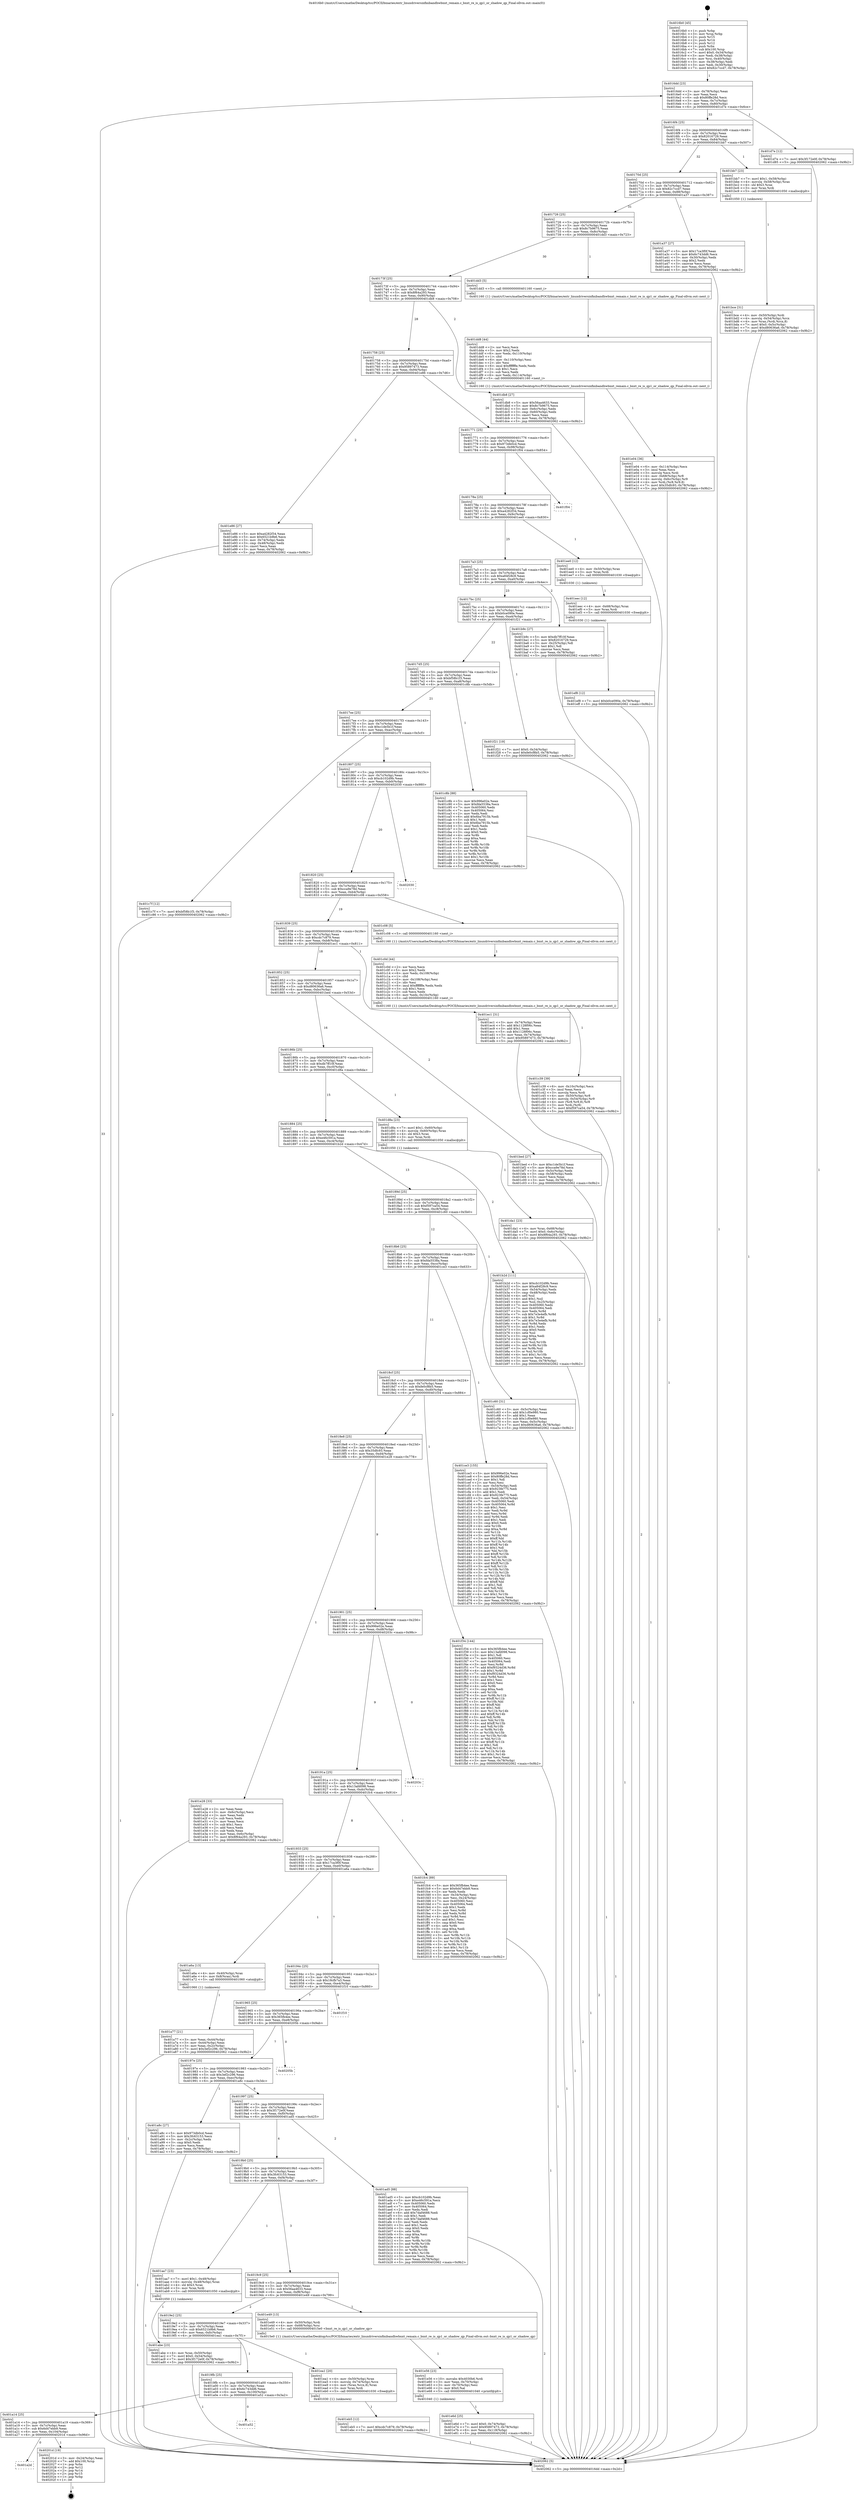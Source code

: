 digraph "0x4016b0" {
  label = "0x4016b0 (/mnt/c/Users/mathe/Desktop/tcc/POCII/binaries/extr_linuxdriversinfinibandhwbnxt_remain.c_bnxt_re_is_qp1_or_shadow_qp_Final-ollvm.out::main(0))"
  labelloc = "t"
  node[shape=record]

  Entry [label="",width=0.3,height=0.3,shape=circle,fillcolor=black,style=filled]
  "0x4016dd" [label="{
     0x4016dd [23]\l
     | [instrs]\l
     &nbsp;&nbsp;0x4016dd \<+3\>: mov -0x78(%rbp),%eax\l
     &nbsp;&nbsp;0x4016e0 \<+2\>: mov %eax,%ecx\l
     &nbsp;&nbsp;0x4016e2 \<+6\>: sub $0x80ffe28d,%ecx\l
     &nbsp;&nbsp;0x4016e8 \<+3\>: mov %eax,-0x7c(%rbp)\l
     &nbsp;&nbsp;0x4016eb \<+3\>: mov %ecx,-0x80(%rbp)\l
     &nbsp;&nbsp;0x4016ee \<+6\>: je 0000000000401d7e \<main+0x6ce\>\l
  }"]
  "0x401d7e" [label="{
     0x401d7e [12]\l
     | [instrs]\l
     &nbsp;&nbsp;0x401d7e \<+7\>: movl $0x3f172e0f,-0x78(%rbp)\l
     &nbsp;&nbsp;0x401d85 \<+5\>: jmp 0000000000402062 \<main+0x9b2\>\l
  }"]
  "0x4016f4" [label="{
     0x4016f4 [25]\l
     | [instrs]\l
     &nbsp;&nbsp;0x4016f4 \<+5\>: jmp 00000000004016f9 \<main+0x49\>\l
     &nbsp;&nbsp;0x4016f9 \<+3\>: mov -0x7c(%rbp),%eax\l
     &nbsp;&nbsp;0x4016fc \<+5\>: sub $0x82016729,%eax\l
     &nbsp;&nbsp;0x401701 \<+6\>: mov %eax,-0x84(%rbp)\l
     &nbsp;&nbsp;0x401707 \<+6\>: je 0000000000401bb7 \<main+0x507\>\l
  }"]
  Exit [label="",width=0.3,height=0.3,shape=circle,fillcolor=black,style=filled,peripheries=2]
  "0x401bb7" [label="{
     0x401bb7 [23]\l
     | [instrs]\l
     &nbsp;&nbsp;0x401bb7 \<+7\>: movl $0x1,-0x58(%rbp)\l
     &nbsp;&nbsp;0x401bbe \<+4\>: movslq -0x58(%rbp),%rax\l
     &nbsp;&nbsp;0x401bc2 \<+4\>: shl $0x3,%rax\l
     &nbsp;&nbsp;0x401bc6 \<+3\>: mov %rax,%rdi\l
     &nbsp;&nbsp;0x401bc9 \<+5\>: call 0000000000401050 \<malloc@plt\>\l
     | [calls]\l
     &nbsp;&nbsp;0x401050 \{1\} (unknown)\l
  }"]
  "0x40170d" [label="{
     0x40170d [25]\l
     | [instrs]\l
     &nbsp;&nbsp;0x40170d \<+5\>: jmp 0000000000401712 \<main+0x62\>\l
     &nbsp;&nbsp;0x401712 \<+3\>: mov -0x7c(%rbp),%eax\l
     &nbsp;&nbsp;0x401715 \<+5\>: sub $0x82c7ccd7,%eax\l
     &nbsp;&nbsp;0x40171a \<+6\>: mov %eax,-0x88(%rbp)\l
     &nbsp;&nbsp;0x401720 \<+6\>: je 0000000000401a37 \<main+0x387\>\l
  }"]
  "0x401a2d" [label="{
     0x401a2d\l
  }", style=dashed]
  "0x401a37" [label="{
     0x401a37 [27]\l
     | [instrs]\l
     &nbsp;&nbsp;0x401a37 \<+5\>: mov $0x17ca3f0f,%eax\l
     &nbsp;&nbsp;0x401a3c \<+5\>: mov $0x6c743dd6,%ecx\l
     &nbsp;&nbsp;0x401a41 \<+3\>: mov -0x30(%rbp),%edx\l
     &nbsp;&nbsp;0x401a44 \<+3\>: cmp $0x2,%edx\l
     &nbsp;&nbsp;0x401a47 \<+3\>: cmovne %ecx,%eax\l
     &nbsp;&nbsp;0x401a4a \<+3\>: mov %eax,-0x78(%rbp)\l
     &nbsp;&nbsp;0x401a4d \<+5\>: jmp 0000000000402062 \<main+0x9b2\>\l
  }"]
  "0x401726" [label="{
     0x401726 [25]\l
     | [instrs]\l
     &nbsp;&nbsp;0x401726 \<+5\>: jmp 000000000040172b \<main+0x7b\>\l
     &nbsp;&nbsp;0x40172b \<+3\>: mov -0x7c(%rbp),%eax\l
     &nbsp;&nbsp;0x40172e \<+5\>: sub $0x8c7b9675,%eax\l
     &nbsp;&nbsp;0x401733 \<+6\>: mov %eax,-0x8c(%rbp)\l
     &nbsp;&nbsp;0x401739 \<+6\>: je 0000000000401dd3 \<main+0x723\>\l
  }"]
  "0x402062" [label="{
     0x402062 [5]\l
     | [instrs]\l
     &nbsp;&nbsp;0x402062 \<+5\>: jmp 00000000004016dd \<main+0x2d\>\l
  }"]
  "0x4016b0" [label="{
     0x4016b0 [45]\l
     | [instrs]\l
     &nbsp;&nbsp;0x4016b0 \<+1\>: push %rbp\l
     &nbsp;&nbsp;0x4016b1 \<+3\>: mov %rsp,%rbp\l
     &nbsp;&nbsp;0x4016b4 \<+2\>: push %r15\l
     &nbsp;&nbsp;0x4016b6 \<+2\>: push %r14\l
     &nbsp;&nbsp;0x4016b8 \<+2\>: push %r12\l
     &nbsp;&nbsp;0x4016ba \<+1\>: push %rbx\l
     &nbsp;&nbsp;0x4016bb \<+7\>: sub $0x100,%rsp\l
     &nbsp;&nbsp;0x4016c2 \<+7\>: movl $0x0,-0x34(%rbp)\l
     &nbsp;&nbsp;0x4016c9 \<+3\>: mov %edi,-0x38(%rbp)\l
     &nbsp;&nbsp;0x4016cc \<+4\>: mov %rsi,-0x40(%rbp)\l
     &nbsp;&nbsp;0x4016d0 \<+3\>: mov -0x38(%rbp),%edi\l
     &nbsp;&nbsp;0x4016d3 \<+3\>: mov %edi,-0x30(%rbp)\l
     &nbsp;&nbsp;0x4016d6 \<+7\>: movl $0x82c7ccd7,-0x78(%rbp)\l
  }"]
  "0x40201d" [label="{
     0x40201d [19]\l
     | [instrs]\l
     &nbsp;&nbsp;0x40201d \<+3\>: mov -0x24(%rbp),%eax\l
     &nbsp;&nbsp;0x402020 \<+7\>: add $0x100,%rsp\l
     &nbsp;&nbsp;0x402027 \<+1\>: pop %rbx\l
     &nbsp;&nbsp;0x402028 \<+2\>: pop %r12\l
     &nbsp;&nbsp;0x40202a \<+2\>: pop %r14\l
     &nbsp;&nbsp;0x40202c \<+2\>: pop %r15\l
     &nbsp;&nbsp;0x40202e \<+1\>: pop %rbp\l
     &nbsp;&nbsp;0x40202f \<+1\>: ret\l
  }"]
  "0x401dd3" [label="{
     0x401dd3 [5]\l
     | [instrs]\l
     &nbsp;&nbsp;0x401dd3 \<+5\>: call 0000000000401160 \<next_i\>\l
     | [calls]\l
     &nbsp;&nbsp;0x401160 \{1\} (/mnt/c/Users/mathe/Desktop/tcc/POCII/binaries/extr_linuxdriversinfinibandhwbnxt_remain.c_bnxt_re_is_qp1_or_shadow_qp_Final-ollvm.out::next_i)\l
  }"]
  "0x40173f" [label="{
     0x40173f [25]\l
     | [instrs]\l
     &nbsp;&nbsp;0x40173f \<+5\>: jmp 0000000000401744 \<main+0x94\>\l
     &nbsp;&nbsp;0x401744 \<+3\>: mov -0x7c(%rbp),%eax\l
     &nbsp;&nbsp;0x401747 \<+5\>: sub $0x8f64a293,%eax\l
     &nbsp;&nbsp;0x40174c \<+6\>: mov %eax,-0x90(%rbp)\l
     &nbsp;&nbsp;0x401752 \<+6\>: je 0000000000401db8 \<main+0x708\>\l
  }"]
  "0x401a14" [label="{
     0x401a14 [25]\l
     | [instrs]\l
     &nbsp;&nbsp;0x401a14 \<+5\>: jmp 0000000000401a19 \<main+0x369\>\l
     &nbsp;&nbsp;0x401a19 \<+3\>: mov -0x7c(%rbp),%eax\l
     &nbsp;&nbsp;0x401a1c \<+5\>: sub $0x6d47ebb9,%eax\l
     &nbsp;&nbsp;0x401a21 \<+6\>: mov %eax,-0x104(%rbp)\l
     &nbsp;&nbsp;0x401a27 \<+6\>: je 000000000040201d \<main+0x96d\>\l
  }"]
  "0x401db8" [label="{
     0x401db8 [27]\l
     | [instrs]\l
     &nbsp;&nbsp;0x401db8 \<+5\>: mov $0x56aa4633,%eax\l
     &nbsp;&nbsp;0x401dbd \<+5\>: mov $0x8c7b9675,%ecx\l
     &nbsp;&nbsp;0x401dc2 \<+3\>: mov -0x6c(%rbp),%edx\l
     &nbsp;&nbsp;0x401dc5 \<+3\>: cmp -0x60(%rbp),%edx\l
     &nbsp;&nbsp;0x401dc8 \<+3\>: cmovl %ecx,%eax\l
     &nbsp;&nbsp;0x401dcb \<+3\>: mov %eax,-0x78(%rbp)\l
     &nbsp;&nbsp;0x401dce \<+5\>: jmp 0000000000402062 \<main+0x9b2\>\l
  }"]
  "0x401758" [label="{
     0x401758 [25]\l
     | [instrs]\l
     &nbsp;&nbsp;0x401758 \<+5\>: jmp 000000000040175d \<main+0xad\>\l
     &nbsp;&nbsp;0x40175d \<+3\>: mov -0x7c(%rbp),%eax\l
     &nbsp;&nbsp;0x401760 \<+5\>: sub $0x95897473,%eax\l
     &nbsp;&nbsp;0x401765 \<+6\>: mov %eax,-0x94(%rbp)\l
     &nbsp;&nbsp;0x40176b \<+6\>: je 0000000000401e86 \<main+0x7d6\>\l
  }"]
  "0x401a52" [label="{
     0x401a52\l
  }", style=dashed]
  "0x401e86" [label="{
     0x401e86 [27]\l
     | [instrs]\l
     &nbsp;&nbsp;0x401e86 \<+5\>: mov $0xa4282f34,%eax\l
     &nbsp;&nbsp;0x401e8b \<+5\>: mov $0x6521b9b6,%ecx\l
     &nbsp;&nbsp;0x401e90 \<+3\>: mov -0x74(%rbp),%edx\l
     &nbsp;&nbsp;0x401e93 \<+3\>: cmp -0x48(%rbp),%edx\l
     &nbsp;&nbsp;0x401e96 \<+3\>: cmovl %ecx,%eax\l
     &nbsp;&nbsp;0x401e99 \<+3\>: mov %eax,-0x78(%rbp)\l
     &nbsp;&nbsp;0x401e9c \<+5\>: jmp 0000000000402062 \<main+0x9b2\>\l
  }"]
  "0x401771" [label="{
     0x401771 [25]\l
     | [instrs]\l
     &nbsp;&nbsp;0x401771 \<+5\>: jmp 0000000000401776 \<main+0xc6\>\l
     &nbsp;&nbsp;0x401776 \<+3\>: mov -0x7c(%rbp),%eax\l
     &nbsp;&nbsp;0x401779 \<+5\>: sub $0x973db0cd,%eax\l
     &nbsp;&nbsp;0x40177e \<+6\>: mov %eax,-0x98(%rbp)\l
     &nbsp;&nbsp;0x401784 \<+6\>: je 0000000000401f04 \<main+0x854\>\l
  }"]
  "0x401ef8" [label="{
     0x401ef8 [12]\l
     | [instrs]\l
     &nbsp;&nbsp;0x401ef8 \<+7\>: movl $0xb0ce090e,-0x78(%rbp)\l
     &nbsp;&nbsp;0x401eff \<+5\>: jmp 0000000000402062 \<main+0x9b2\>\l
  }"]
  "0x401f04" [label="{
     0x401f04\l
  }", style=dashed]
  "0x40178a" [label="{
     0x40178a [25]\l
     | [instrs]\l
     &nbsp;&nbsp;0x40178a \<+5\>: jmp 000000000040178f \<main+0xdf\>\l
     &nbsp;&nbsp;0x40178f \<+3\>: mov -0x7c(%rbp),%eax\l
     &nbsp;&nbsp;0x401792 \<+5\>: sub $0xa4282f34,%eax\l
     &nbsp;&nbsp;0x401797 \<+6\>: mov %eax,-0x9c(%rbp)\l
     &nbsp;&nbsp;0x40179d \<+6\>: je 0000000000401ee0 \<main+0x830\>\l
  }"]
  "0x401eec" [label="{
     0x401eec [12]\l
     | [instrs]\l
     &nbsp;&nbsp;0x401eec \<+4\>: mov -0x68(%rbp),%rax\l
     &nbsp;&nbsp;0x401ef0 \<+3\>: mov %rax,%rdi\l
     &nbsp;&nbsp;0x401ef3 \<+5\>: call 0000000000401030 \<free@plt\>\l
     | [calls]\l
     &nbsp;&nbsp;0x401030 \{1\} (unknown)\l
  }"]
  "0x401ee0" [label="{
     0x401ee0 [12]\l
     | [instrs]\l
     &nbsp;&nbsp;0x401ee0 \<+4\>: mov -0x50(%rbp),%rax\l
     &nbsp;&nbsp;0x401ee4 \<+3\>: mov %rax,%rdi\l
     &nbsp;&nbsp;0x401ee7 \<+5\>: call 0000000000401030 \<free@plt\>\l
     | [calls]\l
     &nbsp;&nbsp;0x401030 \{1\} (unknown)\l
  }"]
  "0x4017a3" [label="{
     0x4017a3 [25]\l
     | [instrs]\l
     &nbsp;&nbsp;0x4017a3 \<+5\>: jmp 00000000004017a8 \<main+0xf8\>\l
     &nbsp;&nbsp;0x4017a8 \<+3\>: mov -0x7c(%rbp),%eax\l
     &nbsp;&nbsp;0x4017ab \<+5\>: sub $0xa84f28c9,%eax\l
     &nbsp;&nbsp;0x4017b0 \<+6\>: mov %eax,-0xa0(%rbp)\l
     &nbsp;&nbsp;0x4017b6 \<+6\>: je 0000000000401b9c \<main+0x4ec\>\l
  }"]
  "0x401eb5" [label="{
     0x401eb5 [12]\l
     | [instrs]\l
     &nbsp;&nbsp;0x401eb5 \<+7\>: movl $0xcdc7c879,-0x78(%rbp)\l
     &nbsp;&nbsp;0x401ebc \<+5\>: jmp 0000000000402062 \<main+0x9b2\>\l
  }"]
  "0x401b9c" [label="{
     0x401b9c [27]\l
     | [instrs]\l
     &nbsp;&nbsp;0x401b9c \<+5\>: mov $0xdb7ff10f,%eax\l
     &nbsp;&nbsp;0x401ba1 \<+5\>: mov $0x82016729,%ecx\l
     &nbsp;&nbsp;0x401ba6 \<+3\>: mov -0x25(%rbp),%dl\l
     &nbsp;&nbsp;0x401ba9 \<+3\>: test $0x1,%dl\l
     &nbsp;&nbsp;0x401bac \<+3\>: cmovne %ecx,%eax\l
     &nbsp;&nbsp;0x401baf \<+3\>: mov %eax,-0x78(%rbp)\l
     &nbsp;&nbsp;0x401bb2 \<+5\>: jmp 0000000000402062 \<main+0x9b2\>\l
  }"]
  "0x4017bc" [label="{
     0x4017bc [25]\l
     | [instrs]\l
     &nbsp;&nbsp;0x4017bc \<+5\>: jmp 00000000004017c1 \<main+0x111\>\l
     &nbsp;&nbsp;0x4017c1 \<+3\>: mov -0x7c(%rbp),%eax\l
     &nbsp;&nbsp;0x4017c4 \<+5\>: sub $0xb0ce090e,%eax\l
     &nbsp;&nbsp;0x4017c9 \<+6\>: mov %eax,-0xa4(%rbp)\l
     &nbsp;&nbsp;0x4017cf \<+6\>: je 0000000000401f21 \<main+0x871\>\l
  }"]
  "0x4019fb" [label="{
     0x4019fb [25]\l
     | [instrs]\l
     &nbsp;&nbsp;0x4019fb \<+5\>: jmp 0000000000401a00 \<main+0x350\>\l
     &nbsp;&nbsp;0x401a00 \<+3\>: mov -0x7c(%rbp),%eax\l
     &nbsp;&nbsp;0x401a03 \<+5\>: sub $0x6c743dd6,%eax\l
     &nbsp;&nbsp;0x401a08 \<+6\>: mov %eax,-0x100(%rbp)\l
     &nbsp;&nbsp;0x401a0e \<+6\>: je 0000000000401a52 \<main+0x3a2\>\l
  }"]
  "0x401f21" [label="{
     0x401f21 [19]\l
     | [instrs]\l
     &nbsp;&nbsp;0x401f21 \<+7\>: movl $0x0,-0x34(%rbp)\l
     &nbsp;&nbsp;0x401f28 \<+7\>: movl $0xfe0cf8b5,-0x78(%rbp)\l
     &nbsp;&nbsp;0x401f2f \<+5\>: jmp 0000000000402062 \<main+0x9b2\>\l
  }"]
  "0x4017d5" [label="{
     0x4017d5 [25]\l
     | [instrs]\l
     &nbsp;&nbsp;0x4017d5 \<+5\>: jmp 00000000004017da \<main+0x12a\>\l
     &nbsp;&nbsp;0x4017da \<+3\>: mov -0x7c(%rbp),%eax\l
     &nbsp;&nbsp;0x4017dd \<+5\>: sub $0xbf58b1f3,%eax\l
     &nbsp;&nbsp;0x4017e2 \<+6\>: mov %eax,-0xa8(%rbp)\l
     &nbsp;&nbsp;0x4017e8 \<+6\>: je 0000000000401c8b \<main+0x5db\>\l
  }"]
  "0x401ea1" [label="{
     0x401ea1 [20]\l
     | [instrs]\l
     &nbsp;&nbsp;0x401ea1 \<+4\>: mov -0x50(%rbp),%rax\l
     &nbsp;&nbsp;0x401ea5 \<+4\>: movslq -0x74(%rbp),%rcx\l
     &nbsp;&nbsp;0x401ea9 \<+4\>: mov (%rax,%rcx,8),%rax\l
     &nbsp;&nbsp;0x401ead \<+3\>: mov %rax,%rdi\l
     &nbsp;&nbsp;0x401eb0 \<+5\>: call 0000000000401030 \<free@plt\>\l
     | [calls]\l
     &nbsp;&nbsp;0x401030 \{1\} (unknown)\l
  }"]
  "0x401c8b" [label="{
     0x401c8b [88]\l
     | [instrs]\l
     &nbsp;&nbsp;0x401c8b \<+5\>: mov $0x996e02e,%eax\l
     &nbsp;&nbsp;0x401c90 \<+5\>: mov $0xfda5538a,%ecx\l
     &nbsp;&nbsp;0x401c95 \<+7\>: mov 0x405060,%edx\l
     &nbsp;&nbsp;0x401c9c \<+7\>: mov 0x405064,%esi\l
     &nbsp;&nbsp;0x401ca3 \<+2\>: mov %edx,%edi\l
     &nbsp;&nbsp;0x401ca5 \<+6\>: add $0x6ba7915b,%edi\l
     &nbsp;&nbsp;0x401cab \<+3\>: sub $0x1,%edi\l
     &nbsp;&nbsp;0x401cae \<+6\>: sub $0x6ba7915b,%edi\l
     &nbsp;&nbsp;0x401cb4 \<+3\>: imul %edi,%edx\l
     &nbsp;&nbsp;0x401cb7 \<+3\>: and $0x1,%edx\l
     &nbsp;&nbsp;0x401cba \<+3\>: cmp $0x0,%edx\l
     &nbsp;&nbsp;0x401cbd \<+4\>: sete %r8b\l
     &nbsp;&nbsp;0x401cc1 \<+3\>: cmp $0xa,%esi\l
     &nbsp;&nbsp;0x401cc4 \<+4\>: setl %r9b\l
     &nbsp;&nbsp;0x401cc8 \<+3\>: mov %r8b,%r10b\l
     &nbsp;&nbsp;0x401ccb \<+3\>: and %r9b,%r10b\l
     &nbsp;&nbsp;0x401cce \<+3\>: xor %r9b,%r8b\l
     &nbsp;&nbsp;0x401cd1 \<+3\>: or %r8b,%r10b\l
     &nbsp;&nbsp;0x401cd4 \<+4\>: test $0x1,%r10b\l
     &nbsp;&nbsp;0x401cd8 \<+3\>: cmovne %ecx,%eax\l
     &nbsp;&nbsp;0x401cdb \<+3\>: mov %eax,-0x78(%rbp)\l
     &nbsp;&nbsp;0x401cde \<+5\>: jmp 0000000000402062 \<main+0x9b2\>\l
  }"]
  "0x4017ee" [label="{
     0x4017ee [25]\l
     | [instrs]\l
     &nbsp;&nbsp;0x4017ee \<+5\>: jmp 00000000004017f3 \<main+0x143\>\l
     &nbsp;&nbsp;0x4017f3 \<+3\>: mov -0x7c(%rbp),%eax\l
     &nbsp;&nbsp;0x4017f6 \<+5\>: sub $0xc1de5b1f,%eax\l
     &nbsp;&nbsp;0x4017fb \<+6\>: mov %eax,-0xac(%rbp)\l
     &nbsp;&nbsp;0x401801 \<+6\>: je 0000000000401c7f \<main+0x5cf\>\l
  }"]
  "0x401e6d" [label="{
     0x401e6d [25]\l
     | [instrs]\l
     &nbsp;&nbsp;0x401e6d \<+7\>: movl $0x0,-0x74(%rbp)\l
     &nbsp;&nbsp;0x401e74 \<+7\>: movl $0x95897473,-0x78(%rbp)\l
     &nbsp;&nbsp;0x401e7b \<+6\>: mov %eax,-0x118(%rbp)\l
     &nbsp;&nbsp;0x401e81 \<+5\>: jmp 0000000000402062 \<main+0x9b2\>\l
  }"]
  "0x401c7f" [label="{
     0x401c7f [12]\l
     | [instrs]\l
     &nbsp;&nbsp;0x401c7f \<+7\>: movl $0xbf58b1f3,-0x78(%rbp)\l
     &nbsp;&nbsp;0x401c86 \<+5\>: jmp 0000000000402062 \<main+0x9b2\>\l
  }"]
  "0x401807" [label="{
     0x401807 [25]\l
     | [instrs]\l
     &nbsp;&nbsp;0x401807 \<+5\>: jmp 000000000040180c \<main+0x15c\>\l
     &nbsp;&nbsp;0x40180c \<+3\>: mov -0x7c(%rbp),%eax\l
     &nbsp;&nbsp;0x40180f \<+5\>: sub $0xcb102d9b,%eax\l
     &nbsp;&nbsp;0x401814 \<+6\>: mov %eax,-0xb0(%rbp)\l
     &nbsp;&nbsp;0x40181a \<+6\>: je 0000000000402030 \<main+0x980\>\l
  }"]
  "0x401e56" [label="{
     0x401e56 [23]\l
     | [instrs]\l
     &nbsp;&nbsp;0x401e56 \<+10\>: movabs $0x4030b6,%rdi\l
     &nbsp;&nbsp;0x401e60 \<+3\>: mov %eax,-0x70(%rbp)\l
     &nbsp;&nbsp;0x401e63 \<+3\>: mov -0x70(%rbp),%esi\l
     &nbsp;&nbsp;0x401e66 \<+2\>: mov $0x0,%al\l
     &nbsp;&nbsp;0x401e68 \<+5\>: call 0000000000401040 \<printf@plt\>\l
     | [calls]\l
     &nbsp;&nbsp;0x401040 \{1\} (unknown)\l
  }"]
  "0x402030" [label="{
     0x402030\l
  }", style=dashed]
  "0x401820" [label="{
     0x401820 [25]\l
     | [instrs]\l
     &nbsp;&nbsp;0x401820 \<+5\>: jmp 0000000000401825 \<main+0x175\>\l
     &nbsp;&nbsp;0x401825 \<+3\>: mov -0x7c(%rbp),%eax\l
     &nbsp;&nbsp;0x401828 \<+5\>: sub $0xcca9e78d,%eax\l
     &nbsp;&nbsp;0x40182d \<+6\>: mov %eax,-0xb4(%rbp)\l
     &nbsp;&nbsp;0x401833 \<+6\>: je 0000000000401c08 \<main+0x558\>\l
  }"]
  "0x4019e2" [label="{
     0x4019e2 [25]\l
     | [instrs]\l
     &nbsp;&nbsp;0x4019e2 \<+5\>: jmp 00000000004019e7 \<main+0x337\>\l
     &nbsp;&nbsp;0x4019e7 \<+3\>: mov -0x7c(%rbp),%eax\l
     &nbsp;&nbsp;0x4019ea \<+5\>: sub $0x6521b9b6,%eax\l
     &nbsp;&nbsp;0x4019ef \<+6\>: mov %eax,-0xfc(%rbp)\l
     &nbsp;&nbsp;0x4019f5 \<+6\>: je 0000000000401ea1 \<main+0x7f1\>\l
  }"]
  "0x401c08" [label="{
     0x401c08 [5]\l
     | [instrs]\l
     &nbsp;&nbsp;0x401c08 \<+5\>: call 0000000000401160 \<next_i\>\l
     | [calls]\l
     &nbsp;&nbsp;0x401160 \{1\} (/mnt/c/Users/mathe/Desktop/tcc/POCII/binaries/extr_linuxdriversinfinibandhwbnxt_remain.c_bnxt_re_is_qp1_or_shadow_qp_Final-ollvm.out::next_i)\l
  }"]
  "0x401839" [label="{
     0x401839 [25]\l
     | [instrs]\l
     &nbsp;&nbsp;0x401839 \<+5\>: jmp 000000000040183e \<main+0x18e\>\l
     &nbsp;&nbsp;0x40183e \<+3\>: mov -0x7c(%rbp),%eax\l
     &nbsp;&nbsp;0x401841 \<+5\>: sub $0xcdc7c879,%eax\l
     &nbsp;&nbsp;0x401846 \<+6\>: mov %eax,-0xb8(%rbp)\l
     &nbsp;&nbsp;0x40184c \<+6\>: je 0000000000401ec1 \<main+0x811\>\l
  }"]
  "0x401e49" [label="{
     0x401e49 [13]\l
     | [instrs]\l
     &nbsp;&nbsp;0x401e49 \<+4\>: mov -0x50(%rbp),%rdi\l
     &nbsp;&nbsp;0x401e4d \<+4\>: mov -0x68(%rbp),%rsi\l
     &nbsp;&nbsp;0x401e51 \<+5\>: call 00000000004015e0 \<bnxt_re_is_qp1_or_shadow_qp\>\l
     | [calls]\l
     &nbsp;&nbsp;0x4015e0 \{1\} (/mnt/c/Users/mathe/Desktop/tcc/POCII/binaries/extr_linuxdriversinfinibandhwbnxt_remain.c_bnxt_re_is_qp1_or_shadow_qp_Final-ollvm.out::bnxt_re_is_qp1_or_shadow_qp)\l
  }"]
  "0x401ec1" [label="{
     0x401ec1 [31]\l
     | [instrs]\l
     &nbsp;&nbsp;0x401ec1 \<+3\>: mov -0x74(%rbp),%eax\l
     &nbsp;&nbsp;0x401ec4 \<+5\>: add $0x1128f06c,%eax\l
     &nbsp;&nbsp;0x401ec9 \<+3\>: add $0x1,%eax\l
     &nbsp;&nbsp;0x401ecc \<+5\>: sub $0x1128f06c,%eax\l
     &nbsp;&nbsp;0x401ed1 \<+3\>: mov %eax,-0x74(%rbp)\l
     &nbsp;&nbsp;0x401ed4 \<+7\>: movl $0x95897473,-0x78(%rbp)\l
     &nbsp;&nbsp;0x401edb \<+5\>: jmp 0000000000402062 \<main+0x9b2\>\l
  }"]
  "0x401852" [label="{
     0x401852 [25]\l
     | [instrs]\l
     &nbsp;&nbsp;0x401852 \<+5\>: jmp 0000000000401857 \<main+0x1a7\>\l
     &nbsp;&nbsp;0x401857 \<+3\>: mov -0x7c(%rbp),%eax\l
     &nbsp;&nbsp;0x40185a \<+5\>: sub $0xd80636a6,%eax\l
     &nbsp;&nbsp;0x40185f \<+6\>: mov %eax,-0xbc(%rbp)\l
     &nbsp;&nbsp;0x401865 \<+6\>: je 0000000000401bed \<main+0x53d\>\l
  }"]
  "0x401e04" [label="{
     0x401e04 [36]\l
     | [instrs]\l
     &nbsp;&nbsp;0x401e04 \<+6\>: mov -0x114(%rbp),%ecx\l
     &nbsp;&nbsp;0x401e0a \<+3\>: imul %eax,%ecx\l
     &nbsp;&nbsp;0x401e0d \<+3\>: movslq %ecx,%rdi\l
     &nbsp;&nbsp;0x401e10 \<+4\>: mov -0x68(%rbp),%r8\l
     &nbsp;&nbsp;0x401e14 \<+4\>: movslq -0x6c(%rbp),%r9\l
     &nbsp;&nbsp;0x401e18 \<+4\>: mov %rdi,(%r8,%r9,8)\l
     &nbsp;&nbsp;0x401e1c \<+7\>: movl $0x35dfc93,-0x78(%rbp)\l
     &nbsp;&nbsp;0x401e23 \<+5\>: jmp 0000000000402062 \<main+0x9b2\>\l
  }"]
  "0x401bed" [label="{
     0x401bed [27]\l
     | [instrs]\l
     &nbsp;&nbsp;0x401bed \<+5\>: mov $0xc1de5b1f,%eax\l
     &nbsp;&nbsp;0x401bf2 \<+5\>: mov $0xcca9e78d,%ecx\l
     &nbsp;&nbsp;0x401bf7 \<+3\>: mov -0x5c(%rbp),%edx\l
     &nbsp;&nbsp;0x401bfa \<+3\>: cmp -0x58(%rbp),%edx\l
     &nbsp;&nbsp;0x401bfd \<+3\>: cmovl %ecx,%eax\l
     &nbsp;&nbsp;0x401c00 \<+3\>: mov %eax,-0x78(%rbp)\l
     &nbsp;&nbsp;0x401c03 \<+5\>: jmp 0000000000402062 \<main+0x9b2\>\l
  }"]
  "0x40186b" [label="{
     0x40186b [25]\l
     | [instrs]\l
     &nbsp;&nbsp;0x40186b \<+5\>: jmp 0000000000401870 \<main+0x1c0\>\l
     &nbsp;&nbsp;0x401870 \<+3\>: mov -0x7c(%rbp),%eax\l
     &nbsp;&nbsp;0x401873 \<+5\>: sub $0xdb7ff10f,%eax\l
     &nbsp;&nbsp;0x401878 \<+6\>: mov %eax,-0xc0(%rbp)\l
     &nbsp;&nbsp;0x40187e \<+6\>: je 0000000000401d8a \<main+0x6da\>\l
  }"]
  "0x401dd8" [label="{
     0x401dd8 [44]\l
     | [instrs]\l
     &nbsp;&nbsp;0x401dd8 \<+2\>: xor %ecx,%ecx\l
     &nbsp;&nbsp;0x401dda \<+5\>: mov $0x2,%edx\l
     &nbsp;&nbsp;0x401ddf \<+6\>: mov %edx,-0x110(%rbp)\l
     &nbsp;&nbsp;0x401de5 \<+1\>: cltd\l
     &nbsp;&nbsp;0x401de6 \<+6\>: mov -0x110(%rbp),%esi\l
     &nbsp;&nbsp;0x401dec \<+2\>: idiv %esi\l
     &nbsp;&nbsp;0x401dee \<+6\>: imul $0xfffffffe,%edx,%edx\l
     &nbsp;&nbsp;0x401df4 \<+3\>: sub $0x1,%ecx\l
     &nbsp;&nbsp;0x401df7 \<+2\>: sub %ecx,%edx\l
     &nbsp;&nbsp;0x401df9 \<+6\>: mov %edx,-0x114(%rbp)\l
     &nbsp;&nbsp;0x401dff \<+5\>: call 0000000000401160 \<next_i\>\l
     | [calls]\l
     &nbsp;&nbsp;0x401160 \{1\} (/mnt/c/Users/mathe/Desktop/tcc/POCII/binaries/extr_linuxdriversinfinibandhwbnxt_remain.c_bnxt_re_is_qp1_or_shadow_qp_Final-ollvm.out::next_i)\l
  }"]
  "0x401d8a" [label="{
     0x401d8a [23]\l
     | [instrs]\l
     &nbsp;&nbsp;0x401d8a \<+7\>: movl $0x1,-0x60(%rbp)\l
     &nbsp;&nbsp;0x401d91 \<+4\>: movslq -0x60(%rbp),%rax\l
     &nbsp;&nbsp;0x401d95 \<+4\>: shl $0x3,%rax\l
     &nbsp;&nbsp;0x401d99 \<+3\>: mov %rax,%rdi\l
     &nbsp;&nbsp;0x401d9c \<+5\>: call 0000000000401050 \<malloc@plt\>\l
     | [calls]\l
     &nbsp;&nbsp;0x401050 \{1\} (unknown)\l
  }"]
  "0x401884" [label="{
     0x401884 [25]\l
     | [instrs]\l
     &nbsp;&nbsp;0x401884 \<+5\>: jmp 0000000000401889 \<main+0x1d9\>\l
     &nbsp;&nbsp;0x401889 \<+3\>: mov -0x7c(%rbp),%eax\l
     &nbsp;&nbsp;0x40188c \<+5\>: sub $0xe46c591a,%eax\l
     &nbsp;&nbsp;0x401891 \<+6\>: mov %eax,-0xc4(%rbp)\l
     &nbsp;&nbsp;0x401897 \<+6\>: je 0000000000401b2d \<main+0x47d\>\l
  }"]
  "0x401da1" [label="{
     0x401da1 [23]\l
     | [instrs]\l
     &nbsp;&nbsp;0x401da1 \<+4\>: mov %rax,-0x68(%rbp)\l
     &nbsp;&nbsp;0x401da5 \<+7\>: movl $0x0,-0x6c(%rbp)\l
     &nbsp;&nbsp;0x401dac \<+7\>: movl $0x8f64a293,-0x78(%rbp)\l
     &nbsp;&nbsp;0x401db3 \<+5\>: jmp 0000000000402062 \<main+0x9b2\>\l
  }"]
  "0x401b2d" [label="{
     0x401b2d [111]\l
     | [instrs]\l
     &nbsp;&nbsp;0x401b2d \<+5\>: mov $0xcb102d9b,%eax\l
     &nbsp;&nbsp;0x401b32 \<+5\>: mov $0xa84f28c9,%ecx\l
     &nbsp;&nbsp;0x401b37 \<+3\>: mov -0x54(%rbp),%edx\l
     &nbsp;&nbsp;0x401b3a \<+3\>: cmp -0x48(%rbp),%edx\l
     &nbsp;&nbsp;0x401b3d \<+4\>: setl %sil\l
     &nbsp;&nbsp;0x401b41 \<+4\>: and $0x1,%sil\l
     &nbsp;&nbsp;0x401b45 \<+4\>: mov %sil,-0x25(%rbp)\l
     &nbsp;&nbsp;0x401b49 \<+7\>: mov 0x405060,%edx\l
     &nbsp;&nbsp;0x401b50 \<+7\>: mov 0x405064,%edi\l
     &nbsp;&nbsp;0x401b57 \<+3\>: mov %edx,%r8d\l
     &nbsp;&nbsp;0x401b5a \<+7\>: sub $0x7e3e4efb,%r8d\l
     &nbsp;&nbsp;0x401b61 \<+4\>: sub $0x1,%r8d\l
     &nbsp;&nbsp;0x401b65 \<+7\>: add $0x7e3e4efb,%r8d\l
     &nbsp;&nbsp;0x401b6c \<+4\>: imul %r8d,%edx\l
     &nbsp;&nbsp;0x401b70 \<+3\>: and $0x1,%edx\l
     &nbsp;&nbsp;0x401b73 \<+3\>: cmp $0x0,%edx\l
     &nbsp;&nbsp;0x401b76 \<+4\>: sete %sil\l
     &nbsp;&nbsp;0x401b7a \<+3\>: cmp $0xa,%edi\l
     &nbsp;&nbsp;0x401b7d \<+4\>: setl %r9b\l
     &nbsp;&nbsp;0x401b81 \<+3\>: mov %sil,%r10b\l
     &nbsp;&nbsp;0x401b84 \<+3\>: and %r9b,%r10b\l
     &nbsp;&nbsp;0x401b87 \<+3\>: xor %r9b,%sil\l
     &nbsp;&nbsp;0x401b8a \<+3\>: or %sil,%r10b\l
     &nbsp;&nbsp;0x401b8d \<+4\>: test $0x1,%r10b\l
     &nbsp;&nbsp;0x401b91 \<+3\>: cmovne %ecx,%eax\l
     &nbsp;&nbsp;0x401b94 \<+3\>: mov %eax,-0x78(%rbp)\l
     &nbsp;&nbsp;0x401b97 \<+5\>: jmp 0000000000402062 \<main+0x9b2\>\l
  }"]
  "0x40189d" [label="{
     0x40189d [25]\l
     | [instrs]\l
     &nbsp;&nbsp;0x40189d \<+5\>: jmp 00000000004018a2 \<main+0x1f2\>\l
     &nbsp;&nbsp;0x4018a2 \<+3\>: mov -0x7c(%rbp),%eax\l
     &nbsp;&nbsp;0x4018a5 \<+5\>: sub $0xf597ca54,%eax\l
     &nbsp;&nbsp;0x4018aa \<+6\>: mov %eax,-0xc8(%rbp)\l
     &nbsp;&nbsp;0x4018b0 \<+6\>: je 0000000000401c60 \<main+0x5b0\>\l
  }"]
  "0x401c39" [label="{
     0x401c39 [39]\l
     | [instrs]\l
     &nbsp;&nbsp;0x401c39 \<+6\>: mov -0x10c(%rbp),%ecx\l
     &nbsp;&nbsp;0x401c3f \<+3\>: imul %eax,%ecx\l
     &nbsp;&nbsp;0x401c42 \<+3\>: movslq %ecx,%rdi\l
     &nbsp;&nbsp;0x401c45 \<+4\>: mov -0x50(%rbp),%r8\l
     &nbsp;&nbsp;0x401c49 \<+4\>: movslq -0x54(%rbp),%r9\l
     &nbsp;&nbsp;0x401c4d \<+4\>: mov (%r8,%r9,8),%r8\l
     &nbsp;&nbsp;0x401c51 \<+3\>: mov %rdi,(%r8)\l
     &nbsp;&nbsp;0x401c54 \<+7\>: movl $0xf597ca54,-0x78(%rbp)\l
     &nbsp;&nbsp;0x401c5b \<+5\>: jmp 0000000000402062 \<main+0x9b2\>\l
  }"]
  "0x401c60" [label="{
     0x401c60 [31]\l
     | [instrs]\l
     &nbsp;&nbsp;0x401c60 \<+3\>: mov -0x5c(%rbp),%eax\l
     &nbsp;&nbsp;0x401c63 \<+5\>: add $0x1cf0e980,%eax\l
     &nbsp;&nbsp;0x401c68 \<+3\>: add $0x1,%eax\l
     &nbsp;&nbsp;0x401c6b \<+5\>: sub $0x1cf0e980,%eax\l
     &nbsp;&nbsp;0x401c70 \<+3\>: mov %eax,-0x5c(%rbp)\l
     &nbsp;&nbsp;0x401c73 \<+7\>: movl $0xd80636a6,-0x78(%rbp)\l
     &nbsp;&nbsp;0x401c7a \<+5\>: jmp 0000000000402062 \<main+0x9b2\>\l
  }"]
  "0x4018b6" [label="{
     0x4018b6 [25]\l
     | [instrs]\l
     &nbsp;&nbsp;0x4018b6 \<+5\>: jmp 00000000004018bb \<main+0x20b\>\l
     &nbsp;&nbsp;0x4018bb \<+3\>: mov -0x7c(%rbp),%eax\l
     &nbsp;&nbsp;0x4018be \<+5\>: sub $0xfda5538a,%eax\l
     &nbsp;&nbsp;0x4018c3 \<+6\>: mov %eax,-0xcc(%rbp)\l
     &nbsp;&nbsp;0x4018c9 \<+6\>: je 0000000000401ce3 \<main+0x633\>\l
  }"]
  "0x401c0d" [label="{
     0x401c0d [44]\l
     | [instrs]\l
     &nbsp;&nbsp;0x401c0d \<+2\>: xor %ecx,%ecx\l
     &nbsp;&nbsp;0x401c0f \<+5\>: mov $0x2,%edx\l
     &nbsp;&nbsp;0x401c14 \<+6\>: mov %edx,-0x108(%rbp)\l
     &nbsp;&nbsp;0x401c1a \<+1\>: cltd\l
     &nbsp;&nbsp;0x401c1b \<+6\>: mov -0x108(%rbp),%esi\l
     &nbsp;&nbsp;0x401c21 \<+2\>: idiv %esi\l
     &nbsp;&nbsp;0x401c23 \<+6\>: imul $0xfffffffe,%edx,%edx\l
     &nbsp;&nbsp;0x401c29 \<+3\>: sub $0x1,%ecx\l
     &nbsp;&nbsp;0x401c2c \<+2\>: sub %ecx,%edx\l
     &nbsp;&nbsp;0x401c2e \<+6\>: mov %edx,-0x10c(%rbp)\l
     &nbsp;&nbsp;0x401c34 \<+5\>: call 0000000000401160 \<next_i\>\l
     | [calls]\l
     &nbsp;&nbsp;0x401160 \{1\} (/mnt/c/Users/mathe/Desktop/tcc/POCII/binaries/extr_linuxdriversinfinibandhwbnxt_remain.c_bnxt_re_is_qp1_or_shadow_qp_Final-ollvm.out::next_i)\l
  }"]
  "0x401ce3" [label="{
     0x401ce3 [155]\l
     | [instrs]\l
     &nbsp;&nbsp;0x401ce3 \<+5\>: mov $0x996e02e,%eax\l
     &nbsp;&nbsp;0x401ce8 \<+5\>: mov $0x80ffe28d,%ecx\l
     &nbsp;&nbsp;0x401ced \<+2\>: mov $0x1,%dl\l
     &nbsp;&nbsp;0x401cef \<+2\>: xor %esi,%esi\l
     &nbsp;&nbsp;0x401cf1 \<+3\>: mov -0x54(%rbp),%edi\l
     &nbsp;&nbsp;0x401cf4 \<+6\>: sub $0x923fe775,%edi\l
     &nbsp;&nbsp;0x401cfa \<+3\>: add $0x1,%edi\l
     &nbsp;&nbsp;0x401cfd \<+6\>: add $0x923fe775,%edi\l
     &nbsp;&nbsp;0x401d03 \<+3\>: mov %edi,-0x54(%rbp)\l
     &nbsp;&nbsp;0x401d06 \<+7\>: mov 0x405060,%edi\l
     &nbsp;&nbsp;0x401d0d \<+8\>: mov 0x405064,%r8d\l
     &nbsp;&nbsp;0x401d15 \<+3\>: sub $0x1,%esi\l
     &nbsp;&nbsp;0x401d18 \<+3\>: mov %edi,%r9d\l
     &nbsp;&nbsp;0x401d1b \<+3\>: add %esi,%r9d\l
     &nbsp;&nbsp;0x401d1e \<+4\>: imul %r9d,%edi\l
     &nbsp;&nbsp;0x401d22 \<+3\>: and $0x1,%edi\l
     &nbsp;&nbsp;0x401d25 \<+3\>: cmp $0x0,%edi\l
     &nbsp;&nbsp;0x401d28 \<+4\>: sete %r10b\l
     &nbsp;&nbsp;0x401d2c \<+4\>: cmp $0xa,%r8d\l
     &nbsp;&nbsp;0x401d30 \<+4\>: setl %r11b\l
     &nbsp;&nbsp;0x401d34 \<+3\>: mov %r10b,%bl\l
     &nbsp;&nbsp;0x401d37 \<+3\>: xor $0xff,%bl\l
     &nbsp;&nbsp;0x401d3a \<+3\>: mov %r11b,%r14b\l
     &nbsp;&nbsp;0x401d3d \<+4\>: xor $0xff,%r14b\l
     &nbsp;&nbsp;0x401d41 \<+3\>: xor $0x1,%dl\l
     &nbsp;&nbsp;0x401d44 \<+3\>: mov %bl,%r15b\l
     &nbsp;&nbsp;0x401d47 \<+4\>: and $0xff,%r15b\l
     &nbsp;&nbsp;0x401d4b \<+3\>: and %dl,%r10b\l
     &nbsp;&nbsp;0x401d4e \<+3\>: mov %r14b,%r12b\l
     &nbsp;&nbsp;0x401d51 \<+4\>: and $0xff,%r12b\l
     &nbsp;&nbsp;0x401d55 \<+3\>: and %dl,%r11b\l
     &nbsp;&nbsp;0x401d58 \<+3\>: or %r10b,%r15b\l
     &nbsp;&nbsp;0x401d5b \<+3\>: or %r11b,%r12b\l
     &nbsp;&nbsp;0x401d5e \<+3\>: xor %r12b,%r15b\l
     &nbsp;&nbsp;0x401d61 \<+3\>: or %r14b,%bl\l
     &nbsp;&nbsp;0x401d64 \<+3\>: xor $0xff,%bl\l
     &nbsp;&nbsp;0x401d67 \<+3\>: or $0x1,%dl\l
     &nbsp;&nbsp;0x401d6a \<+2\>: and %dl,%bl\l
     &nbsp;&nbsp;0x401d6c \<+3\>: or %bl,%r15b\l
     &nbsp;&nbsp;0x401d6f \<+4\>: test $0x1,%r15b\l
     &nbsp;&nbsp;0x401d73 \<+3\>: cmovne %ecx,%eax\l
     &nbsp;&nbsp;0x401d76 \<+3\>: mov %eax,-0x78(%rbp)\l
     &nbsp;&nbsp;0x401d79 \<+5\>: jmp 0000000000402062 \<main+0x9b2\>\l
  }"]
  "0x4018cf" [label="{
     0x4018cf [25]\l
     | [instrs]\l
     &nbsp;&nbsp;0x4018cf \<+5\>: jmp 00000000004018d4 \<main+0x224\>\l
     &nbsp;&nbsp;0x4018d4 \<+3\>: mov -0x7c(%rbp),%eax\l
     &nbsp;&nbsp;0x4018d7 \<+5\>: sub $0xfe0cf8b5,%eax\l
     &nbsp;&nbsp;0x4018dc \<+6\>: mov %eax,-0xd0(%rbp)\l
     &nbsp;&nbsp;0x4018e2 \<+6\>: je 0000000000401f34 \<main+0x884\>\l
  }"]
  "0x401bce" [label="{
     0x401bce [31]\l
     | [instrs]\l
     &nbsp;&nbsp;0x401bce \<+4\>: mov -0x50(%rbp),%rdi\l
     &nbsp;&nbsp;0x401bd2 \<+4\>: movslq -0x54(%rbp),%rcx\l
     &nbsp;&nbsp;0x401bd6 \<+4\>: mov %rax,(%rdi,%rcx,8)\l
     &nbsp;&nbsp;0x401bda \<+7\>: movl $0x0,-0x5c(%rbp)\l
     &nbsp;&nbsp;0x401be1 \<+7\>: movl $0xd80636a6,-0x78(%rbp)\l
     &nbsp;&nbsp;0x401be8 \<+5\>: jmp 0000000000402062 \<main+0x9b2\>\l
  }"]
  "0x401f34" [label="{
     0x401f34 [144]\l
     | [instrs]\l
     &nbsp;&nbsp;0x401f34 \<+5\>: mov $0x365fb4ee,%eax\l
     &nbsp;&nbsp;0x401f39 \<+5\>: mov $0x13afd098,%ecx\l
     &nbsp;&nbsp;0x401f3e \<+2\>: mov $0x1,%dl\l
     &nbsp;&nbsp;0x401f40 \<+7\>: mov 0x405060,%esi\l
     &nbsp;&nbsp;0x401f47 \<+7\>: mov 0x405064,%edi\l
     &nbsp;&nbsp;0x401f4e \<+3\>: mov %esi,%r8d\l
     &nbsp;&nbsp;0x401f51 \<+7\>: add $0xf9324d36,%r8d\l
     &nbsp;&nbsp;0x401f58 \<+4\>: sub $0x1,%r8d\l
     &nbsp;&nbsp;0x401f5c \<+7\>: sub $0xf9324d36,%r8d\l
     &nbsp;&nbsp;0x401f63 \<+4\>: imul %r8d,%esi\l
     &nbsp;&nbsp;0x401f67 \<+3\>: and $0x1,%esi\l
     &nbsp;&nbsp;0x401f6a \<+3\>: cmp $0x0,%esi\l
     &nbsp;&nbsp;0x401f6d \<+4\>: sete %r9b\l
     &nbsp;&nbsp;0x401f71 \<+3\>: cmp $0xa,%edi\l
     &nbsp;&nbsp;0x401f74 \<+4\>: setl %r10b\l
     &nbsp;&nbsp;0x401f78 \<+3\>: mov %r9b,%r11b\l
     &nbsp;&nbsp;0x401f7b \<+4\>: xor $0xff,%r11b\l
     &nbsp;&nbsp;0x401f7f \<+3\>: mov %r10b,%bl\l
     &nbsp;&nbsp;0x401f82 \<+3\>: xor $0xff,%bl\l
     &nbsp;&nbsp;0x401f85 \<+3\>: xor $0x1,%dl\l
     &nbsp;&nbsp;0x401f88 \<+3\>: mov %r11b,%r14b\l
     &nbsp;&nbsp;0x401f8b \<+4\>: and $0xff,%r14b\l
     &nbsp;&nbsp;0x401f8f \<+3\>: and %dl,%r9b\l
     &nbsp;&nbsp;0x401f92 \<+3\>: mov %bl,%r15b\l
     &nbsp;&nbsp;0x401f95 \<+4\>: and $0xff,%r15b\l
     &nbsp;&nbsp;0x401f99 \<+3\>: and %dl,%r10b\l
     &nbsp;&nbsp;0x401f9c \<+3\>: or %r9b,%r14b\l
     &nbsp;&nbsp;0x401f9f \<+3\>: or %r10b,%r15b\l
     &nbsp;&nbsp;0x401fa2 \<+3\>: xor %r15b,%r14b\l
     &nbsp;&nbsp;0x401fa5 \<+3\>: or %bl,%r11b\l
     &nbsp;&nbsp;0x401fa8 \<+4\>: xor $0xff,%r11b\l
     &nbsp;&nbsp;0x401fac \<+3\>: or $0x1,%dl\l
     &nbsp;&nbsp;0x401faf \<+3\>: and %dl,%r11b\l
     &nbsp;&nbsp;0x401fb2 \<+3\>: or %r11b,%r14b\l
     &nbsp;&nbsp;0x401fb5 \<+4\>: test $0x1,%r14b\l
     &nbsp;&nbsp;0x401fb9 \<+3\>: cmovne %ecx,%eax\l
     &nbsp;&nbsp;0x401fbc \<+3\>: mov %eax,-0x78(%rbp)\l
     &nbsp;&nbsp;0x401fbf \<+5\>: jmp 0000000000402062 \<main+0x9b2\>\l
  }"]
  "0x4018e8" [label="{
     0x4018e8 [25]\l
     | [instrs]\l
     &nbsp;&nbsp;0x4018e8 \<+5\>: jmp 00000000004018ed \<main+0x23d\>\l
     &nbsp;&nbsp;0x4018ed \<+3\>: mov -0x7c(%rbp),%eax\l
     &nbsp;&nbsp;0x4018f0 \<+5\>: sub $0x35dfc93,%eax\l
     &nbsp;&nbsp;0x4018f5 \<+6\>: mov %eax,-0xd4(%rbp)\l
     &nbsp;&nbsp;0x4018fb \<+6\>: je 0000000000401e28 \<main+0x778\>\l
  }"]
  "0x401abe" [label="{
     0x401abe [23]\l
     | [instrs]\l
     &nbsp;&nbsp;0x401abe \<+4\>: mov %rax,-0x50(%rbp)\l
     &nbsp;&nbsp;0x401ac2 \<+7\>: movl $0x0,-0x54(%rbp)\l
     &nbsp;&nbsp;0x401ac9 \<+7\>: movl $0x3f172e0f,-0x78(%rbp)\l
     &nbsp;&nbsp;0x401ad0 \<+5\>: jmp 0000000000402062 \<main+0x9b2\>\l
  }"]
  "0x401e28" [label="{
     0x401e28 [33]\l
     | [instrs]\l
     &nbsp;&nbsp;0x401e28 \<+2\>: xor %eax,%eax\l
     &nbsp;&nbsp;0x401e2a \<+3\>: mov -0x6c(%rbp),%ecx\l
     &nbsp;&nbsp;0x401e2d \<+2\>: mov %eax,%edx\l
     &nbsp;&nbsp;0x401e2f \<+2\>: sub %ecx,%edx\l
     &nbsp;&nbsp;0x401e31 \<+2\>: mov %eax,%ecx\l
     &nbsp;&nbsp;0x401e33 \<+3\>: sub $0x1,%ecx\l
     &nbsp;&nbsp;0x401e36 \<+2\>: add %ecx,%edx\l
     &nbsp;&nbsp;0x401e38 \<+2\>: sub %edx,%eax\l
     &nbsp;&nbsp;0x401e3a \<+3\>: mov %eax,-0x6c(%rbp)\l
     &nbsp;&nbsp;0x401e3d \<+7\>: movl $0x8f64a293,-0x78(%rbp)\l
     &nbsp;&nbsp;0x401e44 \<+5\>: jmp 0000000000402062 \<main+0x9b2\>\l
  }"]
  "0x401901" [label="{
     0x401901 [25]\l
     | [instrs]\l
     &nbsp;&nbsp;0x401901 \<+5\>: jmp 0000000000401906 \<main+0x256\>\l
     &nbsp;&nbsp;0x401906 \<+3\>: mov -0x7c(%rbp),%eax\l
     &nbsp;&nbsp;0x401909 \<+5\>: sub $0x996e02e,%eax\l
     &nbsp;&nbsp;0x40190e \<+6\>: mov %eax,-0xd8(%rbp)\l
     &nbsp;&nbsp;0x401914 \<+6\>: je 000000000040203c \<main+0x98c\>\l
  }"]
  "0x4019c9" [label="{
     0x4019c9 [25]\l
     | [instrs]\l
     &nbsp;&nbsp;0x4019c9 \<+5\>: jmp 00000000004019ce \<main+0x31e\>\l
     &nbsp;&nbsp;0x4019ce \<+3\>: mov -0x7c(%rbp),%eax\l
     &nbsp;&nbsp;0x4019d1 \<+5\>: sub $0x56aa4633,%eax\l
     &nbsp;&nbsp;0x4019d6 \<+6\>: mov %eax,-0xf8(%rbp)\l
     &nbsp;&nbsp;0x4019dc \<+6\>: je 0000000000401e49 \<main+0x799\>\l
  }"]
  "0x40203c" [label="{
     0x40203c\l
  }", style=dashed]
  "0x40191a" [label="{
     0x40191a [25]\l
     | [instrs]\l
     &nbsp;&nbsp;0x40191a \<+5\>: jmp 000000000040191f \<main+0x26f\>\l
     &nbsp;&nbsp;0x40191f \<+3\>: mov -0x7c(%rbp),%eax\l
     &nbsp;&nbsp;0x401922 \<+5\>: sub $0x13afd098,%eax\l
     &nbsp;&nbsp;0x401927 \<+6\>: mov %eax,-0xdc(%rbp)\l
     &nbsp;&nbsp;0x40192d \<+6\>: je 0000000000401fc4 \<main+0x914\>\l
  }"]
  "0x401aa7" [label="{
     0x401aa7 [23]\l
     | [instrs]\l
     &nbsp;&nbsp;0x401aa7 \<+7\>: movl $0x1,-0x48(%rbp)\l
     &nbsp;&nbsp;0x401aae \<+4\>: movslq -0x48(%rbp),%rax\l
     &nbsp;&nbsp;0x401ab2 \<+4\>: shl $0x3,%rax\l
     &nbsp;&nbsp;0x401ab6 \<+3\>: mov %rax,%rdi\l
     &nbsp;&nbsp;0x401ab9 \<+5\>: call 0000000000401050 \<malloc@plt\>\l
     | [calls]\l
     &nbsp;&nbsp;0x401050 \{1\} (unknown)\l
  }"]
  "0x401fc4" [label="{
     0x401fc4 [89]\l
     | [instrs]\l
     &nbsp;&nbsp;0x401fc4 \<+5\>: mov $0x365fb4ee,%eax\l
     &nbsp;&nbsp;0x401fc9 \<+5\>: mov $0x6d47ebb9,%ecx\l
     &nbsp;&nbsp;0x401fce \<+2\>: xor %edx,%edx\l
     &nbsp;&nbsp;0x401fd0 \<+3\>: mov -0x34(%rbp),%esi\l
     &nbsp;&nbsp;0x401fd3 \<+3\>: mov %esi,-0x24(%rbp)\l
     &nbsp;&nbsp;0x401fd6 \<+7\>: mov 0x405060,%esi\l
     &nbsp;&nbsp;0x401fdd \<+7\>: mov 0x405064,%edi\l
     &nbsp;&nbsp;0x401fe4 \<+3\>: sub $0x1,%edx\l
     &nbsp;&nbsp;0x401fe7 \<+3\>: mov %esi,%r8d\l
     &nbsp;&nbsp;0x401fea \<+3\>: add %edx,%r8d\l
     &nbsp;&nbsp;0x401fed \<+4\>: imul %r8d,%esi\l
     &nbsp;&nbsp;0x401ff1 \<+3\>: and $0x1,%esi\l
     &nbsp;&nbsp;0x401ff4 \<+3\>: cmp $0x0,%esi\l
     &nbsp;&nbsp;0x401ff7 \<+4\>: sete %r9b\l
     &nbsp;&nbsp;0x401ffb \<+3\>: cmp $0xa,%edi\l
     &nbsp;&nbsp;0x401ffe \<+4\>: setl %r10b\l
     &nbsp;&nbsp;0x402002 \<+3\>: mov %r9b,%r11b\l
     &nbsp;&nbsp;0x402005 \<+3\>: and %r10b,%r11b\l
     &nbsp;&nbsp;0x402008 \<+3\>: xor %r10b,%r9b\l
     &nbsp;&nbsp;0x40200b \<+3\>: or %r9b,%r11b\l
     &nbsp;&nbsp;0x40200e \<+4\>: test $0x1,%r11b\l
     &nbsp;&nbsp;0x402012 \<+3\>: cmovne %ecx,%eax\l
     &nbsp;&nbsp;0x402015 \<+3\>: mov %eax,-0x78(%rbp)\l
     &nbsp;&nbsp;0x402018 \<+5\>: jmp 0000000000402062 \<main+0x9b2\>\l
  }"]
  "0x401933" [label="{
     0x401933 [25]\l
     | [instrs]\l
     &nbsp;&nbsp;0x401933 \<+5\>: jmp 0000000000401938 \<main+0x288\>\l
     &nbsp;&nbsp;0x401938 \<+3\>: mov -0x7c(%rbp),%eax\l
     &nbsp;&nbsp;0x40193b \<+5\>: sub $0x17ca3f0f,%eax\l
     &nbsp;&nbsp;0x401940 \<+6\>: mov %eax,-0xe0(%rbp)\l
     &nbsp;&nbsp;0x401946 \<+6\>: je 0000000000401a6a \<main+0x3ba\>\l
  }"]
  "0x4019b0" [label="{
     0x4019b0 [25]\l
     | [instrs]\l
     &nbsp;&nbsp;0x4019b0 \<+5\>: jmp 00000000004019b5 \<main+0x305\>\l
     &nbsp;&nbsp;0x4019b5 \<+3\>: mov -0x7c(%rbp),%eax\l
     &nbsp;&nbsp;0x4019b8 \<+5\>: sub $0x3fc63153,%eax\l
     &nbsp;&nbsp;0x4019bd \<+6\>: mov %eax,-0xf4(%rbp)\l
     &nbsp;&nbsp;0x4019c3 \<+6\>: je 0000000000401aa7 \<main+0x3f7\>\l
  }"]
  "0x401a6a" [label="{
     0x401a6a [13]\l
     | [instrs]\l
     &nbsp;&nbsp;0x401a6a \<+4\>: mov -0x40(%rbp),%rax\l
     &nbsp;&nbsp;0x401a6e \<+4\>: mov 0x8(%rax),%rdi\l
     &nbsp;&nbsp;0x401a72 \<+5\>: call 0000000000401060 \<atoi@plt\>\l
     | [calls]\l
     &nbsp;&nbsp;0x401060 \{1\} (unknown)\l
  }"]
  "0x40194c" [label="{
     0x40194c [25]\l
     | [instrs]\l
     &nbsp;&nbsp;0x40194c \<+5\>: jmp 0000000000401951 \<main+0x2a1\>\l
     &nbsp;&nbsp;0x401951 \<+3\>: mov -0x7c(%rbp),%eax\l
     &nbsp;&nbsp;0x401954 \<+5\>: sub $0x18cfb7a3,%eax\l
     &nbsp;&nbsp;0x401959 \<+6\>: mov %eax,-0xe4(%rbp)\l
     &nbsp;&nbsp;0x40195f \<+6\>: je 0000000000401f10 \<main+0x860\>\l
  }"]
  "0x401a77" [label="{
     0x401a77 [21]\l
     | [instrs]\l
     &nbsp;&nbsp;0x401a77 \<+3\>: mov %eax,-0x44(%rbp)\l
     &nbsp;&nbsp;0x401a7a \<+3\>: mov -0x44(%rbp),%eax\l
     &nbsp;&nbsp;0x401a7d \<+3\>: mov %eax,-0x2c(%rbp)\l
     &nbsp;&nbsp;0x401a80 \<+7\>: movl $0x3ef2c296,-0x78(%rbp)\l
     &nbsp;&nbsp;0x401a87 \<+5\>: jmp 0000000000402062 \<main+0x9b2\>\l
  }"]
  "0x401ad5" [label="{
     0x401ad5 [88]\l
     | [instrs]\l
     &nbsp;&nbsp;0x401ad5 \<+5\>: mov $0xcb102d9b,%eax\l
     &nbsp;&nbsp;0x401ada \<+5\>: mov $0xe46c591a,%ecx\l
     &nbsp;&nbsp;0x401adf \<+7\>: mov 0x405060,%edx\l
     &nbsp;&nbsp;0x401ae6 \<+7\>: mov 0x405064,%esi\l
     &nbsp;&nbsp;0x401aed \<+2\>: mov %edx,%edi\l
     &nbsp;&nbsp;0x401aef \<+6\>: add $0x7daf4688,%edi\l
     &nbsp;&nbsp;0x401af5 \<+3\>: sub $0x1,%edi\l
     &nbsp;&nbsp;0x401af8 \<+6\>: sub $0x7daf4688,%edi\l
     &nbsp;&nbsp;0x401afe \<+3\>: imul %edi,%edx\l
     &nbsp;&nbsp;0x401b01 \<+3\>: and $0x1,%edx\l
     &nbsp;&nbsp;0x401b04 \<+3\>: cmp $0x0,%edx\l
     &nbsp;&nbsp;0x401b07 \<+4\>: sete %r8b\l
     &nbsp;&nbsp;0x401b0b \<+3\>: cmp $0xa,%esi\l
     &nbsp;&nbsp;0x401b0e \<+4\>: setl %r9b\l
     &nbsp;&nbsp;0x401b12 \<+3\>: mov %r8b,%r10b\l
     &nbsp;&nbsp;0x401b15 \<+3\>: and %r9b,%r10b\l
     &nbsp;&nbsp;0x401b18 \<+3\>: xor %r9b,%r8b\l
     &nbsp;&nbsp;0x401b1b \<+3\>: or %r8b,%r10b\l
     &nbsp;&nbsp;0x401b1e \<+4\>: test $0x1,%r10b\l
     &nbsp;&nbsp;0x401b22 \<+3\>: cmovne %ecx,%eax\l
     &nbsp;&nbsp;0x401b25 \<+3\>: mov %eax,-0x78(%rbp)\l
     &nbsp;&nbsp;0x401b28 \<+5\>: jmp 0000000000402062 \<main+0x9b2\>\l
  }"]
  "0x401f10" [label="{
     0x401f10\l
  }", style=dashed]
  "0x401965" [label="{
     0x401965 [25]\l
     | [instrs]\l
     &nbsp;&nbsp;0x401965 \<+5\>: jmp 000000000040196a \<main+0x2ba\>\l
     &nbsp;&nbsp;0x40196a \<+3\>: mov -0x7c(%rbp),%eax\l
     &nbsp;&nbsp;0x40196d \<+5\>: sub $0x365fb4ee,%eax\l
     &nbsp;&nbsp;0x401972 \<+6\>: mov %eax,-0xe8(%rbp)\l
     &nbsp;&nbsp;0x401978 \<+6\>: je 000000000040205b \<main+0x9ab\>\l
  }"]
  "0x401997" [label="{
     0x401997 [25]\l
     | [instrs]\l
     &nbsp;&nbsp;0x401997 \<+5\>: jmp 000000000040199c \<main+0x2ec\>\l
     &nbsp;&nbsp;0x40199c \<+3\>: mov -0x7c(%rbp),%eax\l
     &nbsp;&nbsp;0x40199f \<+5\>: sub $0x3f172e0f,%eax\l
     &nbsp;&nbsp;0x4019a4 \<+6\>: mov %eax,-0xf0(%rbp)\l
     &nbsp;&nbsp;0x4019aa \<+6\>: je 0000000000401ad5 \<main+0x425\>\l
  }"]
  "0x40205b" [label="{
     0x40205b\l
  }", style=dashed]
  "0x40197e" [label="{
     0x40197e [25]\l
     | [instrs]\l
     &nbsp;&nbsp;0x40197e \<+5\>: jmp 0000000000401983 \<main+0x2d3\>\l
     &nbsp;&nbsp;0x401983 \<+3\>: mov -0x7c(%rbp),%eax\l
     &nbsp;&nbsp;0x401986 \<+5\>: sub $0x3ef2c296,%eax\l
     &nbsp;&nbsp;0x40198b \<+6\>: mov %eax,-0xec(%rbp)\l
     &nbsp;&nbsp;0x401991 \<+6\>: je 0000000000401a8c \<main+0x3dc\>\l
  }"]
  "0x401a8c" [label="{
     0x401a8c [27]\l
     | [instrs]\l
     &nbsp;&nbsp;0x401a8c \<+5\>: mov $0x973db0cd,%eax\l
     &nbsp;&nbsp;0x401a91 \<+5\>: mov $0x3fc63153,%ecx\l
     &nbsp;&nbsp;0x401a96 \<+3\>: mov -0x2c(%rbp),%edx\l
     &nbsp;&nbsp;0x401a99 \<+3\>: cmp $0x0,%edx\l
     &nbsp;&nbsp;0x401a9c \<+3\>: cmove %ecx,%eax\l
     &nbsp;&nbsp;0x401a9f \<+3\>: mov %eax,-0x78(%rbp)\l
     &nbsp;&nbsp;0x401aa2 \<+5\>: jmp 0000000000402062 \<main+0x9b2\>\l
  }"]
  Entry -> "0x4016b0" [label=" 1"]
  "0x4016dd" -> "0x401d7e" [label=" 1"]
  "0x4016dd" -> "0x4016f4" [label=" 33"]
  "0x40201d" -> Exit [label=" 1"]
  "0x4016f4" -> "0x401bb7" [label=" 1"]
  "0x4016f4" -> "0x40170d" [label=" 32"]
  "0x401a14" -> "0x401a2d" [label=" 0"]
  "0x40170d" -> "0x401a37" [label=" 1"]
  "0x40170d" -> "0x401726" [label=" 31"]
  "0x401a37" -> "0x402062" [label=" 1"]
  "0x4016b0" -> "0x4016dd" [label=" 1"]
  "0x402062" -> "0x4016dd" [label=" 33"]
  "0x401a14" -> "0x40201d" [label=" 1"]
  "0x401726" -> "0x401dd3" [label=" 1"]
  "0x401726" -> "0x40173f" [label=" 30"]
  "0x4019fb" -> "0x401a14" [label=" 1"]
  "0x40173f" -> "0x401db8" [label=" 2"]
  "0x40173f" -> "0x401758" [label=" 28"]
  "0x4019fb" -> "0x401a52" [label=" 0"]
  "0x401758" -> "0x401e86" [label=" 2"]
  "0x401758" -> "0x401771" [label=" 26"]
  "0x401fc4" -> "0x402062" [label=" 1"]
  "0x401771" -> "0x401f04" [label=" 0"]
  "0x401771" -> "0x40178a" [label=" 26"]
  "0x401f34" -> "0x402062" [label=" 1"]
  "0x40178a" -> "0x401ee0" [label=" 1"]
  "0x40178a" -> "0x4017a3" [label=" 25"]
  "0x401f21" -> "0x402062" [label=" 1"]
  "0x4017a3" -> "0x401b9c" [label=" 2"]
  "0x4017a3" -> "0x4017bc" [label=" 23"]
  "0x401ef8" -> "0x402062" [label=" 1"]
  "0x4017bc" -> "0x401f21" [label=" 1"]
  "0x4017bc" -> "0x4017d5" [label=" 22"]
  "0x401eec" -> "0x401ef8" [label=" 1"]
  "0x4017d5" -> "0x401c8b" [label=" 1"]
  "0x4017d5" -> "0x4017ee" [label=" 21"]
  "0x401ee0" -> "0x401eec" [label=" 1"]
  "0x4017ee" -> "0x401c7f" [label=" 1"]
  "0x4017ee" -> "0x401807" [label=" 20"]
  "0x401eb5" -> "0x402062" [label=" 1"]
  "0x401807" -> "0x402030" [label=" 0"]
  "0x401807" -> "0x401820" [label=" 20"]
  "0x401ea1" -> "0x401eb5" [label=" 1"]
  "0x401820" -> "0x401c08" [label=" 1"]
  "0x401820" -> "0x401839" [label=" 19"]
  "0x4019e2" -> "0x4019fb" [label=" 1"]
  "0x401839" -> "0x401ec1" [label=" 1"]
  "0x401839" -> "0x401852" [label=" 18"]
  "0x4019e2" -> "0x401ea1" [label=" 1"]
  "0x401852" -> "0x401bed" [label=" 2"]
  "0x401852" -> "0x40186b" [label=" 16"]
  "0x401e86" -> "0x402062" [label=" 2"]
  "0x40186b" -> "0x401d8a" [label=" 1"]
  "0x40186b" -> "0x401884" [label=" 15"]
  "0x401e6d" -> "0x402062" [label=" 1"]
  "0x401884" -> "0x401b2d" [label=" 2"]
  "0x401884" -> "0x40189d" [label=" 13"]
  "0x401e56" -> "0x401e6d" [label=" 1"]
  "0x40189d" -> "0x401c60" [label=" 1"]
  "0x40189d" -> "0x4018b6" [label=" 12"]
  "0x401e49" -> "0x401e56" [label=" 1"]
  "0x4018b6" -> "0x401ce3" [label=" 1"]
  "0x4018b6" -> "0x4018cf" [label=" 11"]
  "0x4019c9" -> "0x4019e2" [label=" 2"]
  "0x4018cf" -> "0x401f34" [label=" 1"]
  "0x4018cf" -> "0x4018e8" [label=" 10"]
  "0x4019c9" -> "0x401e49" [label=" 1"]
  "0x4018e8" -> "0x401e28" [label=" 1"]
  "0x4018e8" -> "0x401901" [label=" 9"]
  "0x401ec1" -> "0x402062" [label=" 1"]
  "0x401901" -> "0x40203c" [label=" 0"]
  "0x401901" -> "0x40191a" [label=" 9"]
  "0x401e28" -> "0x402062" [label=" 1"]
  "0x40191a" -> "0x401fc4" [label=" 1"]
  "0x40191a" -> "0x401933" [label=" 8"]
  "0x401e04" -> "0x402062" [label=" 1"]
  "0x401933" -> "0x401a6a" [label=" 1"]
  "0x401933" -> "0x40194c" [label=" 7"]
  "0x401a6a" -> "0x401a77" [label=" 1"]
  "0x401a77" -> "0x402062" [label=" 1"]
  "0x401dd3" -> "0x401dd8" [label=" 1"]
  "0x40194c" -> "0x401f10" [label=" 0"]
  "0x40194c" -> "0x401965" [label=" 7"]
  "0x401db8" -> "0x402062" [label=" 2"]
  "0x401965" -> "0x40205b" [label=" 0"]
  "0x401965" -> "0x40197e" [label=" 7"]
  "0x401d8a" -> "0x401da1" [label=" 1"]
  "0x40197e" -> "0x401a8c" [label=" 1"]
  "0x40197e" -> "0x401997" [label=" 6"]
  "0x401a8c" -> "0x402062" [label=" 1"]
  "0x401da1" -> "0x402062" [label=" 1"]
  "0x401997" -> "0x401ad5" [label=" 2"]
  "0x401997" -> "0x4019b0" [label=" 4"]
  "0x401dd8" -> "0x401e04" [label=" 1"]
  "0x4019b0" -> "0x401aa7" [label=" 1"]
  "0x4019b0" -> "0x4019c9" [label=" 3"]
  "0x401aa7" -> "0x401abe" [label=" 1"]
  "0x401abe" -> "0x402062" [label=" 1"]
  "0x401ad5" -> "0x402062" [label=" 2"]
  "0x401b2d" -> "0x402062" [label=" 2"]
  "0x401b9c" -> "0x402062" [label=" 2"]
  "0x401bb7" -> "0x401bce" [label=" 1"]
  "0x401bce" -> "0x402062" [label=" 1"]
  "0x401bed" -> "0x402062" [label=" 2"]
  "0x401c08" -> "0x401c0d" [label=" 1"]
  "0x401c0d" -> "0x401c39" [label=" 1"]
  "0x401c39" -> "0x402062" [label=" 1"]
  "0x401c60" -> "0x402062" [label=" 1"]
  "0x401c7f" -> "0x402062" [label=" 1"]
  "0x401c8b" -> "0x402062" [label=" 1"]
  "0x401ce3" -> "0x402062" [label=" 1"]
  "0x401d7e" -> "0x402062" [label=" 1"]
}
